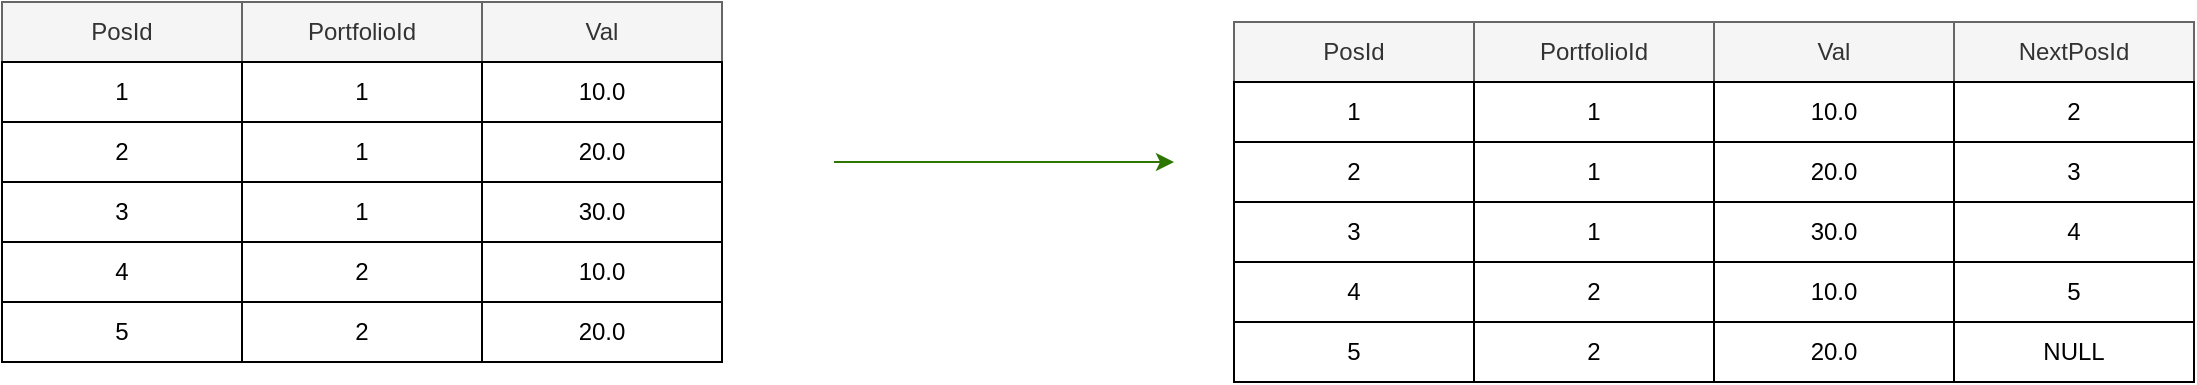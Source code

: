 <mxfile version="14.5.1" type="device"><diagram id="s9h5aSL8R_3HuHrtySle" name="Page-1"><mxGraphModel dx="1281" dy="1141" grid="1" gridSize="10" guides="1" tooltips="1" connect="1" arrows="1" fold="1" page="1" pageScale="1" pageWidth="827" pageHeight="1169" math="0" shadow="0"><root><mxCell id="0"/><mxCell id="1" parent="0"/><mxCell id="3wFuESywtJ8knQYG4mjS-1" value="PosId" style="rounded=0;whiteSpace=wrap;html=1;fillColor=#f5f5f5;strokeColor=#666666;fontColor=#333333;" vertex="1" parent="1"><mxGeometry x="54" y="450" width="120" height="30" as="geometry"/></mxCell><mxCell id="3wFuESywtJ8knQYG4mjS-2" value="PortfolioId" style="rounded=0;whiteSpace=wrap;html=1;fillColor=#f5f5f5;strokeColor=#666666;fontColor=#333333;" vertex="1" parent="1"><mxGeometry x="174" y="450" width="120" height="30" as="geometry"/></mxCell><mxCell id="3wFuESywtJ8knQYG4mjS-3" value="1" style="rounded=0;whiteSpace=wrap;html=1;" vertex="1" parent="1"><mxGeometry x="54" y="480" width="120" height="30" as="geometry"/></mxCell><mxCell id="3wFuESywtJ8knQYG4mjS-4" value="1" style="rounded=0;whiteSpace=wrap;html=1;" vertex="1" parent="1"><mxGeometry x="174" y="480" width="120" height="30" as="geometry"/></mxCell><mxCell id="3wFuESywtJ8knQYG4mjS-5" value="2" style="rounded=0;whiteSpace=wrap;html=1;" vertex="1" parent="1"><mxGeometry x="54" y="510" width="120" height="30" as="geometry"/></mxCell><mxCell id="3wFuESywtJ8knQYG4mjS-6" value="1" style="rounded=0;whiteSpace=wrap;html=1;" vertex="1" parent="1"><mxGeometry x="174" y="510" width="120" height="30" as="geometry"/></mxCell><mxCell id="3wFuESywtJ8knQYG4mjS-7" value="3" style="rounded=0;whiteSpace=wrap;html=1;" vertex="1" parent="1"><mxGeometry x="54" y="540" width="120" height="30" as="geometry"/></mxCell><mxCell id="3wFuESywtJ8knQYG4mjS-8" value="1" style="rounded=0;whiteSpace=wrap;html=1;" vertex="1" parent="1"><mxGeometry x="174" y="540" width="120" height="30" as="geometry"/></mxCell><mxCell id="3wFuESywtJ8knQYG4mjS-9" value="Val" style="rounded=0;whiteSpace=wrap;html=1;fillColor=#f5f5f5;strokeColor=#666666;fontColor=#333333;" vertex="1" parent="1"><mxGeometry x="294" y="450" width="120" height="30" as="geometry"/></mxCell><mxCell id="3wFuESywtJ8knQYG4mjS-10" value="4" style="rounded=0;whiteSpace=wrap;html=1;" vertex="1" parent="1"><mxGeometry x="54" y="570" width="120" height="30" as="geometry"/></mxCell><mxCell id="3wFuESywtJ8knQYG4mjS-11" value="2" style="rounded=0;whiteSpace=wrap;html=1;" vertex="1" parent="1"><mxGeometry x="174" y="570" width="120" height="30" as="geometry"/></mxCell><mxCell id="3wFuESywtJ8knQYG4mjS-12" value="5" style="rounded=0;whiteSpace=wrap;html=1;" vertex="1" parent="1"><mxGeometry x="54" y="600" width="120" height="30" as="geometry"/></mxCell><mxCell id="3wFuESywtJ8knQYG4mjS-13" value="2" style="rounded=0;whiteSpace=wrap;html=1;" vertex="1" parent="1"><mxGeometry x="174" y="600" width="120" height="30" as="geometry"/></mxCell><mxCell id="3wFuESywtJ8knQYG4mjS-15" value="10.0" style="rounded=0;whiteSpace=wrap;html=1;" vertex="1" parent="1"><mxGeometry x="294" y="480" width="120" height="30" as="geometry"/></mxCell><mxCell id="3wFuESywtJ8knQYG4mjS-16" value="20.0" style="rounded=0;whiteSpace=wrap;html=1;" vertex="1" parent="1"><mxGeometry x="294" y="510" width="120" height="30" as="geometry"/></mxCell><mxCell id="3wFuESywtJ8knQYG4mjS-17" value="30.0" style="rounded=0;whiteSpace=wrap;html=1;" vertex="1" parent="1"><mxGeometry x="294" y="540" width="120" height="30" as="geometry"/></mxCell><mxCell id="3wFuESywtJ8knQYG4mjS-18" value="10.0" style="rounded=0;whiteSpace=wrap;html=1;" vertex="1" parent="1"><mxGeometry x="294" y="570" width="120" height="30" as="geometry"/></mxCell><mxCell id="3wFuESywtJ8knQYG4mjS-19" value="20.0" style="rounded=0;whiteSpace=wrap;html=1;" vertex="1" parent="1"><mxGeometry x="294" y="600" width="120" height="30" as="geometry"/></mxCell><mxCell id="3wFuESywtJ8knQYG4mjS-44" value="" style="endArrow=classic;html=1;fillColor=#60a917;strokeColor=#2D7600;" edge="1" parent="1"><mxGeometry width="50" height="50" relative="1" as="geometry"><mxPoint x="470" y="530" as="sourcePoint"/><mxPoint x="640" y="530" as="targetPoint"/></mxGeometry></mxCell><mxCell id="3wFuESywtJ8knQYG4mjS-45" value="PosId" style="rounded=0;whiteSpace=wrap;html=1;fillColor=#f5f5f5;strokeColor=#666666;fontColor=#333333;" vertex="1" parent="1"><mxGeometry x="670" y="460" width="120" height="30" as="geometry"/></mxCell><mxCell id="3wFuESywtJ8knQYG4mjS-46" value="PortfolioId" style="rounded=0;whiteSpace=wrap;html=1;fillColor=#f5f5f5;strokeColor=#666666;fontColor=#333333;" vertex="1" parent="1"><mxGeometry x="790" y="460" width="120" height="30" as="geometry"/></mxCell><mxCell id="3wFuESywtJ8knQYG4mjS-47" value="1" style="rounded=0;whiteSpace=wrap;html=1;" vertex="1" parent="1"><mxGeometry x="670" y="490" width="120" height="30" as="geometry"/></mxCell><mxCell id="3wFuESywtJ8knQYG4mjS-48" value="1" style="rounded=0;whiteSpace=wrap;html=1;" vertex="1" parent="1"><mxGeometry x="790" y="490" width="120" height="30" as="geometry"/></mxCell><mxCell id="3wFuESywtJ8knQYG4mjS-49" value="2" style="rounded=0;whiteSpace=wrap;html=1;" vertex="1" parent="1"><mxGeometry x="670" y="520" width="120" height="30" as="geometry"/></mxCell><mxCell id="3wFuESywtJ8knQYG4mjS-50" value="1" style="rounded=0;whiteSpace=wrap;html=1;" vertex="1" parent="1"><mxGeometry x="790" y="520" width="120" height="30" as="geometry"/></mxCell><mxCell id="3wFuESywtJ8knQYG4mjS-51" value="3" style="rounded=0;whiteSpace=wrap;html=1;" vertex="1" parent="1"><mxGeometry x="670" y="550" width="120" height="30" as="geometry"/></mxCell><mxCell id="3wFuESywtJ8knQYG4mjS-52" value="1" style="rounded=0;whiteSpace=wrap;html=1;" vertex="1" parent="1"><mxGeometry x="790" y="550" width="120" height="30" as="geometry"/></mxCell><mxCell id="3wFuESywtJ8knQYG4mjS-53" value="Val" style="rounded=0;whiteSpace=wrap;html=1;fillColor=#f5f5f5;strokeColor=#666666;fontColor=#333333;" vertex="1" parent="1"><mxGeometry x="910" y="460" width="120" height="30" as="geometry"/></mxCell><mxCell id="3wFuESywtJ8knQYG4mjS-54" value="4" style="rounded=0;whiteSpace=wrap;html=1;" vertex="1" parent="1"><mxGeometry x="670" y="580" width="120" height="30" as="geometry"/></mxCell><mxCell id="3wFuESywtJ8knQYG4mjS-55" value="2" style="rounded=0;whiteSpace=wrap;html=1;" vertex="1" parent="1"><mxGeometry x="790" y="580" width="120" height="30" as="geometry"/></mxCell><mxCell id="3wFuESywtJ8knQYG4mjS-56" value="5" style="rounded=0;whiteSpace=wrap;html=1;" vertex="1" parent="1"><mxGeometry x="670" y="610" width="120" height="30" as="geometry"/></mxCell><mxCell id="3wFuESywtJ8knQYG4mjS-57" value="2" style="rounded=0;whiteSpace=wrap;html=1;" vertex="1" parent="1"><mxGeometry x="790" y="610" width="120" height="30" as="geometry"/></mxCell><mxCell id="3wFuESywtJ8knQYG4mjS-58" value="10.0" style="rounded=0;whiteSpace=wrap;html=1;" vertex="1" parent="1"><mxGeometry x="910" y="490" width="120" height="30" as="geometry"/></mxCell><mxCell id="3wFuESywtJ8knQYG4mjS-59" value="20.0" style="rounded=0;whiteSpace=wrap;html=1;" vertex="1" parent="1"><mxGeometry x="910" y="520" width="120" height="30" as="geometry"/></mxCell><mxCell id="3wFuESywtJ8knQYG4mjS-60" value="30.0" style="rounded=0;whiteSpace=wrap;html=1;" vertex="1" parent="1"><mxGeometry x="910" y="550" width="120" height="30" as="geometry"/></mxCell><mxCell id="3wFuESywtJ8knQYG4mjS-61" value="10.0" style="rounded=0;whiteSpace=wrap;html=1;" vertex="1" parent="1"><mxGeometry x="910" y="580" width="120" height="30" as="geometry"/></mxCell><mxCell id="3wFuESywtJ8knQYG4mjS-62" value="20.0" style="rounded=0;whiteSpace=wrap;html=1;" vertex="1" parent="1"><mxGeometry x="910" y="610" width="120" height="30" as="geometry"/></mxCell><mxCell id="3wFuESywtJ8knQYG4mjS-63" value="NextPosId" style="rounded=0;whiteSpace=wrap;html=1;fillColor=#f5f5f5;strokeColor=#666666;fontColor=#333333;" vertex="1" parent="1"><mxGeometry x="1030" y="460" width="120" height="30" as="geometry"/></mxCell><mxCell id="3wFuESywtJ8knQYG4mjS-64" value="NULL" style="rounded=0;whiteSpace=wrap;html=1;" vertex="1" parent="1"><mxGeometry x="1030" y="610" width="120" height="30" as="geometry"/></mxCell><mxCell id="3wFuESywtJ8knQYG4mjS-65" value="2" style="rounded=0;whiteSpace=wrap;html=1;" vertex="1" parent="1"><mxGeometry x="1030" y="490" width="120" height="30" as="geometry"/></mxCell><mxCell id="3wFuESywtJ8knQYG4mjS-66" value="3" style="rounded=0;whiteSpace=wrap;html=1;" vertex="1" parent="1"><mxGeometry x="1030" y="520" width="120" height="30" as="geometry"/></mxCell><mxCell id="3wFuESywtJ8knQYG4mjS-67" value="5" style="rounded=0;whiteSpace=wrap;html=1;" vertex="1" parent="1"><mxGeometry x="1030" y="580" width="120" height="30" as="geometry"/></mxCell><mxCell id="3wFuESywtJ8knQYG4mjS-69" value="4" style="rounded=0;whiteSpace=wrap;html=1;" vertex="1" parent="1"><mxGeometry x="1030" y="550" width="120" height="30" as="geometry"/></mxCell></root></mxGraphModel></diagram></mxfile>